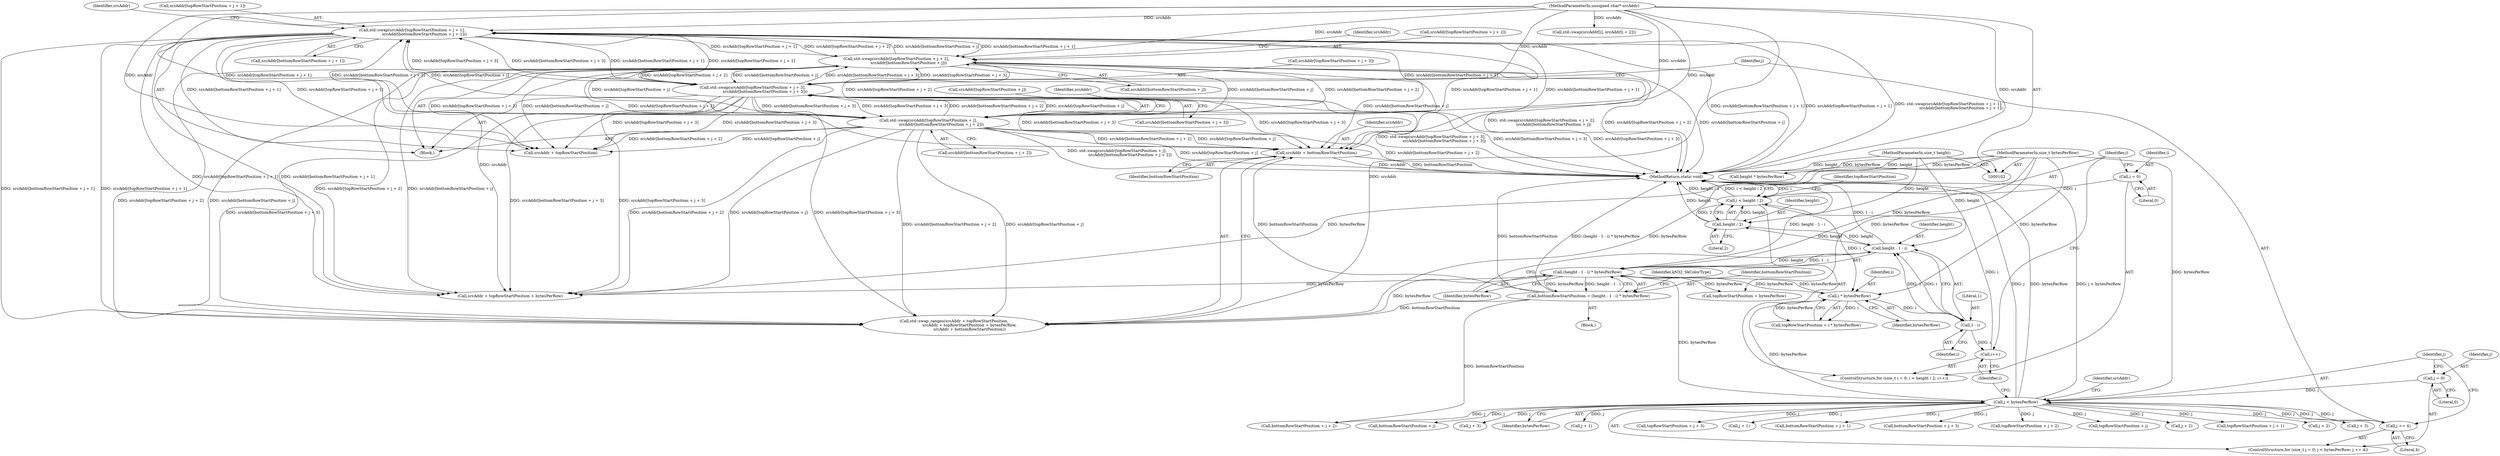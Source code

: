 digraph "1_Chrome_d59a4441697f6253e7dc3f7ae5caad6e5fd2c778_7@pointer" {
"1000224" [label="(Call,srcAddr + bottomRowStartPosition)"];
"1000170" [label="(Call,std::swap(srcAddr[topRowStartPosition + j + 1],\n                    srcAddr[bottomRowStartPosition + j + 1]))"];
"1000103" [label="(MethodParameterIn,unsigned char* srcAddr)"];
"1000185" [label="(Call,std::swap(srcAddr[topRowStartPosition + j + 2],\n                    srcAddr[bottomRowStartPosition + j]))"];
"1000198" [label="(Call,std::swap(srcAddr[topRowStartPosition + j + 3],\n                    srcAddr[bottomRowStartPosition + j + 3]))"];
"1000157" [label="(Call,std::swap(srcAddr[topRowStartPosition + j],\n                     srcAddr[bottomRowStartPosition + j + 2]))"];
"1000131" [label="(Call,bottomRowStartPosition = (height - 1 - i) * bytesPerRow)"];
"1000133" [label="(Call,(height - 1 - i) * bytesPerRow)"];
"1000134" [label="(Call,height - 1 - i)"];
"1000118" [label="(Call,height / 2)"];
"1000104" [label="(MethodParameterIn,size_t height)"];
"1000136" [label="(Call,1 - i)"];
"1000127" [label="(Call,i * bytesPerRow)"];
"1000116" [label="(Call,i < height / 2)"];
"1000113" [label="(Call,i = 0)"];
"1000121" [label="(Call,i++)"];
"1000150" [label="(Call,j < bytesPerRow)"];
"1000147" [label="(Call,j = 0)"];
"1000153" [label="(Call,j += 4)"];
"1000105" [label="(MethodParameterIn,size_t bytesPerRow)"];
"1000224" [label="(Call,srcAddr + bottomRowStartPosition)"];
"1000255" [label="(MethodReturn,static void)"];
"1000133" [label="(Call,(height - 1 - i) * bytesPerRow)"];
"1000116" [label="(Call,i < height / 2)"];
"1000173" [label="(Call,topRowStartPosition + j + 1)"];
"1000190" [label="(Call,j + 2)"];
"1000151" [label="(Identifier,j)"];
"1000226" [label="(Identifier,bottomRowStartPosition)"];
"1000156" [label="(Block,)"];
"1000114" [label="(Identifier,i)"];
"1000137" [label="(Literal,1)"];
"1000128" [label="(Identifier,i)"];
"1000150" [label="(Call,j < bytesPerRow)"];
"1000200" [label="(Identifier,srcAddr)"];
"1000186" [label="(Call,srcAddr[topRowStartPosition + j + 2])"];
"1000134" [label="(Call,height - 1 - i)"];
"1000123" [label="(Block,)"];
"1000118" [label="(Call,height / 2)"];
"1000210" [label="(Call,j + 3)"];
"1000195" [label="(Call,bottomRowStartPosition + j)"];
"1000203" [label="(Call,j + 3)"];
"1000125" [label="(Call,topRowStartPosition = i * bytesPerRow)"];
"1000152" [label="(Identifier,bytesPerRow)"];
"1000115" [label="(Literal,0)"];
"1000155" [label="(Literal,4)"];
"1000119" [label="(Identifier,height)"];
"1000182" [label="(Call,j + 1)"];
"1000159" [label="(Identifier,srcAddr)"];
"1000198" [label="(Call,std::swap(srcAddr[topRowStartPosition + j + 3],\n                    srcAddr[bottomRowStartPosition + j + 3]))"];
"1000142" [label="(Identifier,kN32_SkColorType)"];
"1000120" [label="(Literal,2)"];
"1000105" [label="(MethodParameterIn,size_t bytesPerRow)"];
"1000187" [label="(Identifier,srcAddr)"];
"1000219" [label="(Call,srcAddr + topRowStartPosition + bytesPerRow)"];
"1000240" [label="(Call,height * bytesPerRow)"];
"1000171" [label="(Call,srcAddr[topRowStartPosition + j + 1])"];
"1000129" [label="(Identifier,bytesPerRow)"];
"1000138" [label="(Identifier,i)"];
"1000157" [label="(Call,std::swap(srcAddr[topRowStartPosition + j],\n                     srcAddr[bottomRowStartPosition + j + 2]))"];
"1000127" [label="(Call,i * bytesPerRow)"];
"1000145" [label="(ControlStructure,for (size_t j = 0; j < bytesPerRow; j += 4))"];
"1000178" [label="(Call,srcAddr[bottomRowStartPosition + j + 1])"];
"1000126" [label="(Identifier,topRowStartPosition)"];
"1000201" [label="(Call,topRowStartPosition + j + 3)"];
"1000117" [label="(Identifier,i)"];
"1000170" [label="(Call,std::swap(srcAddr[topRowStartPosition + j + 1],\n                    srcAddr[bottomRowStartPosition + j + 1]))"];
"1000103" [label="(MethodParameterIn,unsigned char* srcAddr)"];
"1000135" [label="(Identifier,height)"];
"1000121" [label="(Call,i++)"];
"1000111" [label="(ControlStructure,for (size_t i = 0; i < height / 2; i++))"];
"1000221" [label="(Call,topRowStartPosition + bytesPerRow)"];
"1000139" [label="(Identifier,bytesPerRow)"];
"1000215" [label="(Call,std::swap_ranges(srcAddr + topRowStartPosition,\n                         srcAddr + topRowStartPosition + bytesPerRow,\n                         srcAddr + bottomRowStartPosition))"];
"1000206" [label="(Call,srcAddr[bottomRowStartPosition + j + 3])"];
"1000158" [label="(Call,srcAddr[topRowStartPosition + j])"];
"1000175" [label="(Call,j + 1)"];
"1000148" [label="(Identifier,j)"];
"1000180" [label="(Call,bottomRowStartPosition + j + 1)"];
"1000163" [label="(Call,srcAddr[bottomRowStartPosition + j + 2])"];
"1000113" [label="(Call,i = 0)"];
"1000153" [label="(Call,j += 4)"];
"1000149" [label="(Literal,0)"];
"1000132" [label="(Identifier,bottomRowStartPosition)"];
"1000208" [label="(Call,bottomRowStartPosition + j + 3)"];
"1000154" [label="(Identifier,j)"];
"1000122" [label="(Identifier,i)"];
"1000225" [label="(Identifier,srcAddr)"];
"1000188" [label="(Call,topRowStartPosition + j + 2)"];
"1000216" [label="(Call,srcAddr + topRowStartPosition)"];
"1000172" [label="(Identifier,srcAddr)"];
"1000246" [label="(Call,std::swap(srcAddr[i], srcAddr[i + 2]))"];
"1000147" [label="(Call,j = 0)"];
"1000160" [label="(Call,topRowStartPosition + j)"];
"1000193" [label="(Call,srcAddr[bottomRowStartPosition + j])"];
"1000131" [label="(Call,bottomRowStartPosition = (height - 1 - i) * bytesPerRow)"];
"1000167" [label="(Call,j + 2)"];
"1000104" [label="(MethodParameterIn,size_t height)"];
"1000185" [label="(Call,std::swap(srcAddr[topRowStartPosition + j + 2],\n                    srcAddr[bottomRowStartPosition + j]))"];
"1000199" [label="(Call,srcAddr[topRowStartPosition + j + 3])"];
"1000165" [label="(Call,bottomRowStartPosition + j + 2)"];
"1000136" [label="(Call,1 - i)"];
"1000224" -> "1000215"  [label="AST: "];
"1000224" -> "1000226"  [label="CFG: "];
"1000225" -> "1000224"  [label="AST: "];
"1000226" -> "1000224"  [label="AST: "];
"1000215" -> "1000224"  [label="CFG: "];
"1000224" -> "1000255"  [label="DDG: srcAddr"];
"1000224" -> "1000255"  [label="DDG: bottomRowStartPosition"];
"1000170" -> "1000224"  [label="DDG: srcAddr[bottomRowStartPosition + j + 1]"];
"1000170" -> "1000224"  [label="DDG: srcAddr[topRowStartPosition + j + 1]"];
"1000185" -> "1000224"  [label="DDG: srcAddr[topRowStartPosition + j + 2]"];
"1000185" -> "1000224"  [label="DDG: srcAddr[bottomRowStartPosition + j]"];
"1000198" -> "1000224"  [label="DDG: srcAddr[bottomRowStartPosition + j + 3]"];
"1000198" -> "1000224"  [label="DDG: srcAddr[topRowStartPosition + j + 3]"];
"1000157" -> "1000224"  [label="DDG: srcAddr[bottomRowStartPosition + j + 2]"];
"1000157" -> "1000224"  [label="DDG: srcAddr[topRowStartPosition + j]"];
"1000103" -> "1000224"  [label="DDG: srcAddr"];
"1000131" -> "1000224"  [label="DDG: bottomRowStartPosition"];
"1000170" -> "1000156"  [label="AST: "];
"1000170" -> "1000178"  [label="CFG: "];
"1000171" -> "1000170"  [label="AST: "];
"1000178" -> "1000170"  [label="AST: "];
"1000187" -> "1000170"  [label="CFG: "];
"1000170" -> "1000255"  [label="DDG: srcAddr[bottomRowStartPosition + j + 1]"];
"1000170" -> "1000255"  [label="DDG: srcAddr[topRowStartPosition + j + 1]"];
"1000170" -> "1000255"  [label="DDG: std::swap(srcAddr[topRowStartPosition + j + 1],\n                    srcAddr[bottomRowStartPosition + j + 1])"];
"1000170" -> "1000157"  [label="DDG: srcAddr[bottomRowStartPosition + j + 1]"];
"1000170" -> "1000157"  [label="DDG: srcAddr[topRowStartPosition + j + 1]"];
"1000103" -> "1000170"  [label="DDG: srcAddr"];
"1000185" -> "1000170"  [label="DDG: srcAddr[topRowStartPosition + j + 2]"];
"1000185" -> "1000170"  [label="DDG: srcAddr[bottomRowStartPosition + j]"];
"1000198" -> "1000170"  [label="DDG: srcAddr[bottomRowStartPosition + j + 3]"];
"1000198" -> "1000170"  [label="DDG: srcAddr[topRowStartPosition + j + 3]"];
"1000157" -> "1000170"  [label="DDG: srcAddr[bottomRowStartPosition + j + 2]"];
"1000157" -> "1000170"  [label="DDG: srcAddr[topRowStartPosition + j]"];
"1000170" -> "1000185"  [label="DDG: srcAddr[bottomRowStartPosition + j + 1]"];
"1000170" -> "1000185"  [label="DDG: srcAddr[topRowStartPosition + j + 1]"];
"1000170" -> "1000198"  [label="DDG: srcAddr[bottomRowStartPosition + j + 1]"];
"1000170" -> "1000198"  [label="DDG: srcAddr[topRowStartPosition + j + 1]"];
"1000170" -> "1000215"  [label="DDG: srcAddr[bottomRowStartPosition + j + 1]"];
"1000170" -> "1000215"  [label="DDG: srcAddr[topRowStartPosition + j + 1]"];
"1000170" -> "1000216"  [label="DDG: srcAddr[bottomRowStartPosition + j + 1]"];
"1000170" -> "1000216"  [label="DDG: srcAddr[topRowStartPosition + j + 1]"];
"1000170" -> "1000219"  [label="DDG: srcAddr[bottomRowStartPosition + j + 1]"];
"1000170" -> "1000219"  [label="DDG: srcAddr[topRowStartPosition + j + 1]"];
"1000103" -> "1000102"  [label="AST: "];
"1000103" -> "1000255"  [label="DDG: srcAddr"];
"1000103" -> "1000157"  [label="DDG: srcAddr"];
"1000103" -> "1000185"  [label="DDG: srcAddr"];
"1000103" -> "1000198"  [label="DDG: srcAddr"];
"1000103" -> "1000215"  [label="DDG: srcAddr"];
"1000103" -> "1000216"  [label="DDG: srcAddr"];
"1000103" -> "1000219"  [label="DDG: srcAddr"];
"1000103" -> "1000246"  [label="DDG: srcAddr"];
"1000185" -> "1000156"  [label="AST: "];
"1000185" -> "1000193"  [label="CFG: "];
"1000186" -> "1000185"  [label="AST: "];
"1000193" -> "1000185"  [label="AST: "];
"1000200" -> "1000185"  [label="CFG: "];
"1000185" -> "1000255"  [label="DDG: std::swap(srcAddr[topRowStartPosition + j + 2],\n                    srcAddr[bottomRowStartPosition + j])"];
"1000185" -> "1000255"  [label="DDG: srcAddr[topRowStartPosition + j + 2]"];
"1000185" -> "1000255"  [label="DDG: srcAddr[bottomRowStartPosition + j]"];
"1000185" -> "1000157"  [label="DDG: srcAddr[topRowStartPosition + j + 2]"];
"1000185" -> "1000157"  [label="DDG: srcAddr[bottomRowStartPosition + j]"];
"1000198" -> "1000185"  [label="DDG: srcAddr[bottomRowStartPosition + j + 3]"];
"1000198" -> "1000185"  [label="DDG: srcAddr[topRowStartPosition + j + 3]"];
"1000157" -> "1000185"  [label="DDG: srcAddr[bottomRowStartPosition + j + 2]"];
"1000157" -> "1000185"  [label="DDG: srcAddr[topRowStartPosition + j]"];
"1000185" -> "1000198"  [label="DDG: srcAddr[topRowStartPosition + j + 2]"];
"1000185" -> "1000198"  [label="DDG: srcAddr[bottomRowStartPosition + j]"];
"1000185" -> "1000215"  [label="DDG: srcAddr[topRowStartPosition + j + 2]"];
"1000185" -> "1000215"  [label="DDG: srcAddr[bottomRowStartPosition + j]"];
"1000185" -> "1000216"  [label="DDG: srcAddr[topRowStartPosition + j + 2]"];
"1000185" -> "1000216"  [label="DDG: srcAddr[bottomRowStartPosition + j]"];
"1000185" -> "1000219"  [label="DDG: srcAddr[topRowStartPosition + j + 2]"];
"1000185" -> "1000219"  [label="DDG: srcAddr[bottomRowStartPosition + j]"];
"1000198" -> "1000156"  [label="AST: "];
"1000198" -> "1000206"  [label="CFG: "];
"1000199" -> "1000198"  [label="AST: "];
"1000206" -> "1000198"  [label="AST: "];
"1000154" -> "1000198"  [label="CFG: "];
"1000198" -> "1000255"  [label="DDG: srcAddr[bottomRowStartPosition + j + 3]"];
"1000198" -> "1000255"  [label="DDG: srcAddr[topRowStartPosition + j + 3]"];
"1000198" -> "1000255"  [label="DDG: std::swap(srcAddr[topRowStartPosition + j + 3],\n                    srcAddr[bottomRowStartPosition + j + 3])"];
"1000198" -> "1000157"  [label="DDG: srcAddr[bottomRowStartPosition + j + 3]"];
"1000198" -> "1000157"  [label="DDG: srcAddr[topRowStartPosition + j + 3]"];
"1000157" -> "1000198"  [label="DDG: srcAddr[bottomRowStartPosition + j + 2]"];
"1000157" -> "1000198"  [label="DDG: srcAddr[topRowStartPosition + j]"];
"1000198" -> "1000215"  [label="DDG: srcAddr[bottomRowStartPosition + j + 3]"];
"1000198" -> "1000215"  [label="DDG: srcAddr[topRowStartPosition + j + 3]"];
"1000198" -> "1000216"  [label="DDG: srcAddr[bottomRowStartPosition + j + 3]"];
"1000198" -> "1000216"  [label="DDG: srcAddr[topRowStartPosition + j + 3]"];
"1000198" -> "1000219"  [label="DDG: srcAddr[bottomRowStartPosition + j + 3]"];
"1000198" -> "1000219"  [label="DDG: srcAddr[topRowStartPosition + j + 3]"];
"1000157" -> "1000156"  [label="AST: "];
"1000157" -> "1000163"  [label="CFG: "];
"1000158" -> "1000157"  [label="AST: "];
"1000163" -> "1000157"  [label="AST: "];
"1000172" -> "1000157"  [label="CFG: "];
"1000157" -> "1000255"  [label="DDG: std::swap(srcAddr[topRowStartPosition + j],\n                     srcAddr[bottomRowStartPosition + j + 2])"];
"1000157" -> "1000255"  [label="DDG: srcAddr[topRowStartPosition + j]"];
"1000157" -> "1000255"  [label="DDG: srcAddr[bottomRowStartPosition + j + 2]"];
"1000157" -> "1000215"  [label="DDG: srcAddr[bottomRowStartPosition + j + 2]"];
"1000157" -> "1000215"  [label="DDG: srcAddr[topRowStartPosition + j]"];
"1000157" -> "1000216"  [label="DDG: srcAddr[bottomRowStartPosition + j + 2]"];
"1000157" -> "1000216"  [label="DDG: srcAddr[topRowStartPosition + j]"];
"1000157" -> "1000219"  [label="DDG: srcAddr[bottomRowStartPosition + j + 2]"];
"1000157" -> "1000219"  [label="DDG: srcAddr[topRowStartPosition + j]"];
"1000131" -> "1000123"  [label="AST: "];
"1000131" -> "1000133"  [label="CFG: "];
"1000132" -> "1000131"  [label="AST: "];
"1000133" -> "1000131"  [label="AST: "];
"1000142" -> "1000131"  [label="CFG: "];
"1000131" -> "1000255"  [label="DDG: (height - 1 - i) * bytesPerRow"];
"1000131" -> "1000255"  [label="DDG: bottomRowStartPosition"];
"1000133" -> "1000131"  [label="DDG: height - 1 - i"];
"1000133" -> "1000131"  [label="DDG: bytesPerRow"];
"1000131" -> "1000165"  [label="DDG: bottomRowStartPosition"];
"1000131" -> "1000215"  [label="DDG: bottomRowStartPosition"];
"1000133" -> "1000139"  [label="CFG: "];
"1000134" -> "1000133"  [label="AST: "];
"1000139" -> "1000133"  [label="AST: "];
"1000133" -> "1000255"  [label="DDG: height - 1 - i"];
"1000133" -> "1000127"  [label="DDG: bytesPerRow"];
"1000134" -> "1000133"  [label="DDG: height"];
"1000134" -> "1000133"  [label="DDG: 1 - i"];
"1000127" -> "1000133"  [label="DDG: bytesPerRow"];
"1000105" -> "1000133"  [label="DDG: bytesPerRow"];
"1000133" -> "1000150"  [label="DDG: bytesPerRow"];
"1000133" -> "1000215"  [label="DDG: bytesPerRow"];
"1000133" -> "1000219"  [label="DDG: bytesPerRow"];
"1000133" -> "1000221"  [label="DDG: bytesPerRow"];
"1000134" -> "1000136"  [label="CFG: "];
"1000135" -> "1000134"  [label="AST: "];
"1000136" -> "1000134"  [label="AST: "];
"1000139" -> "1000134"  [label="CFG: "];
"1000134" -> "1000255"  [label="DDG: 1 - i"];
"1000134" -> "1000118"  [label="DDG: height"];
"1000118" -> "1000134"  [label="DDG: height"];
"1000104" -> "1000134"  [label="DDG: height"];
"1000136" -> "1000134"  [label="DDG: 1"];
"1000136" -> "1000134"  [label="DDG: i"];
"1000118" -> "1000116"  [label="AST: "];
"1000118" -> "1000120"  [label="CFG: "];
"1000119" -> "1000118"  [label="AST: "];
"1000120" -> "1000118"  [label="AST: "];
"1000116" -> "1000118"  [label="CFG: "];
"1000118" -> "1000255"  [label="DDG: height"];
"1000118" -> "1000116"  [label="DDG: height"];
"1000118" -> "1000116"  [label="DDG: 2"];
"1000104" -> "1000118"  [label="DDG: height"];
"1000104" -> "1000102"  [label="AST: "];
"1000104" -> "1000255"  [label="DDG: height"];
"1000104" -> "1000240"  [label="DDG: height"];
"1000136" -> "1000138"  [label="CFG: "];
"1000137" -> "1000136"  [label="AST: "];
"1000138" -> "1000136"  [label="AST: "];
"1000136" -> "1000121"  [label="DDG: i"];
"1000127" -> "1000136"  [label="DDG: i"];
"1000127" -> "1000125"  [label="AST: "];
"1000127" -> "1000129"  [label="CFG: "];
"1000128" -> "1000127"  [label="AST: "];
"1000129" -> "1000127"  [label="AST: "];
"1000125" -> "1000127"  [label="CFG: "];
"1000127" -> "1000125"  [label="DDG: i"];
"1000127" -> "1000125"  [label="DDG: bytesPerRow"];
"1000116" -> "1000127"  [label="DDG: i"];
"1000150" -> "1000127"  [label="DDG: bytesPerRow"];
"1000105" -> "1000127"  [label="DDG: bytesPerRow"];
"1000116" -> "1000111"  [label="AST: "];
"1000117" -> "1000116"  [label="AST: "];
"1000126" -> "1000116"  [label="CFG: "];
"1000255" -> "1000116"  [label="CFG: "];
"1000116" -> "1000255"  [label="DDG: i"];
"1000116" -> "1000255"  [label="DDG: height / 2"];
"1000116" -> "1000255"  [label="DDG: i < height / 2"];
"1000113" -> "1000116"  [label="DDG: i"];
"1000121" -> "1000116"  [label="DDG: i"];
"1000113" -> "1000111"  [label="AST: "];
"1000113" -> "1000115"  [label="CFG: "];
"1000114" -> "1000113"  [label="AST: "];
"1000115" -> "1000113"  [label="AST: "];
"1000117" -> "1000113"  [label="CFG: "];
"1000121" -> "1000111"  [label="AST: "];
"1000121" -> "1000122"  [label="CFG: "];
"1000122" -> "1000121"  [label="AST: "];
"1000117" -> "1000121"  [label="CFG: "];
"1000150" -> "1000145"  [label="AST: "];
"1000150" -> "1000152"  [label="CFG: "];
"1000151" -> "1000150"  [label="AST: "];
"1000152" -> "1000150"  [label="AST: "];
"1000159" -> "1000150"  [label="CFG: "];
"1000122" -> "1000150"  [label="CFG: "];
"1000150" -> "1000255"  [label="DDG: j"];
"1000150" -> "1000255"  [label="DDG: bytesPerRow"];
"1000150" -> "1000255"  [label="DDG: j < bytesPerRow"];
"1000147" -> "1000150"  [label="DDG: j"];
"1000153" -> "1000150"  [label="DDG: j"];
"1000105" -> "1000150"  [label="DDG: bytesPerRow"];
"1000150" -> "1000153"  [label="DDG: j"];
"1000150" -> "1000160"  [label="DDG: j"];
"1000150" -> "1000165"  [label="DDG: j"];
"1000150" -> "1000167"  [label="DDG: j"];
"1000150" -> "1000173"  [label="DDG: j"];
"1000150" -> "1000175"  [label="DDG: j"];
"1000150" -> "1000180"  [label="DDG: j"];
"1000150" -> "1000182"  [label="DDG: j"];
"1000150" -> "1000188"  [label="DDG: j"];
"1000150" -> "1000190"  [label="DDG: j"];
"1000150" -> "1000195"  [label="DDG: j"];
"1000150" -> "1000201"  [label="DDG: j"];
"1000150" -> "1000203"  [label="DDG: j"];
"1000150" -> "1000208"  [label="DDG: j"];
"1000150" -> "1000210"  [label="DDG: j"];
"1000147" -> "1000145"  [label="AST: "];
"1000147" -> "1000149"  [label="CFG: "];
"1000148" -> "1000147"  [label="AST: "];
"1000149" -> "1000147"  [label="AST: "];
"1000151" -> "1000147"  [label="CFG: "];
"1000153" -> "1000145"  [label="AST: "];
"1000153" -> "1000155"  [label="CFG: "];
"1000154" -> "1000153"  [label="AST: "];
"1000155" -> "1000153"  [label="AST: "];
"1000151" -> "1000153"  [label="CFG: "];
"1000105" -> "1000102"  [label="AST: "];
"1000105" -> "1000255"  [label="DDG: bytesPerRow"];
"1000105" -> "1000215"  [label="DDG: bytesPerRow"];
"1000105" -> "1000219"  [label="DDG: bytesPerRow"];
"1000105" -> "1000221"  [label="DDG: bytesPerRow"];
"1000105" -> "1000240"  [label="DDG: bytesPerRow"];
}
